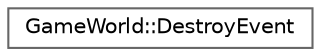 digraph "Graphical Class Hierarchy"
{
 // LATEX_PDF_SIZE
  bgcolor="transparent";
  edge [fontname=Helvetica,fontsize=10,labelfontname=Helvetica,labelfontsize=10];
  node [fontname=Helvetica,fontsize=10,shape=box,height=0.2,width=0.4];
  rankdir="LR";
  Node0 [id="Node000000",label="GameWorld::DestroyEvent",height=0.2,width=0.4,color="grey40", fillcolor="white", style="filled",URL="$structGameWorld_1_1DestroyEvent.html",tooltip="Structure to hold information about an entity that was destroyed."];
}
